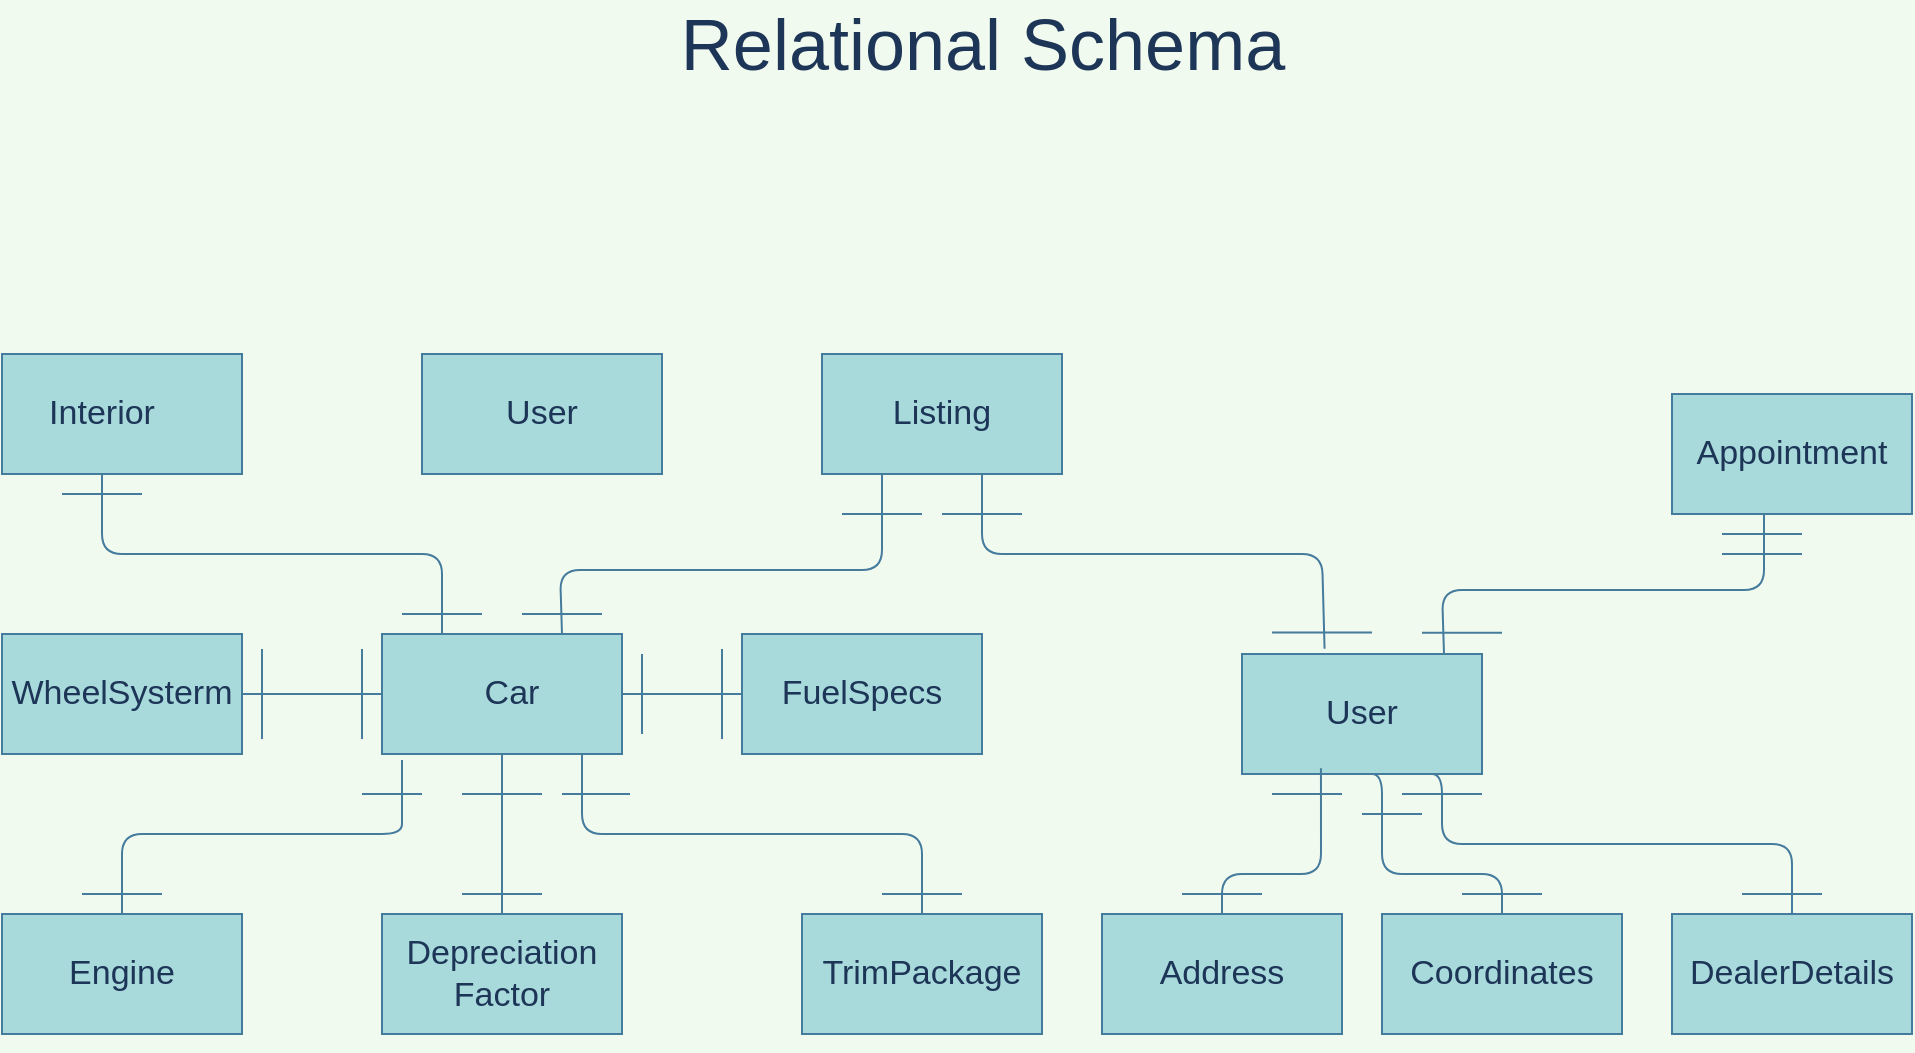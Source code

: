<mxfile version="14.5.10" type="device"><diagram id="W1GqJup9wNc6WtiXOJ7W" name="Page-1"><mxGraphModel dx="1123" dy="734" grid="1" gridSize="10" guides="1" tooltips="1" connect="1" arrows="1" fold="1" page="1" pageScale="1" pageWidth="850" pageHeight="1100" background="#F1FAEE" math="0" shadow="0"><root><mxCell id="0"/><mxCell id="1" parent="0"/><mxCell id="VJS7mcSHAPVx8ojferBD-5" value="" style="rounded=0;whiteSpace=wrap;html=1;labelBorderColor=none;fontSize=17;fillColor=#A8DADC;strokeColor=#457B9D;fontColor=#1D3557;" parent="1" vertex="1"><mxGeometry x="570" y="380" width="120" height="60" as="geometry"/></mxCell><mxCell id="VJS7mcSHAPVx8ojferBD-6" value="" style="rounded=0;whiteSpace=wrap;html=1;labelBorderColor=none;fontSize=17;fillColor=#A8DADC;strokeColor=#457B9D;fontColor=#1D3557;" parent="1" vertex="1"><mxGeometry x="380" y="240" width="120" height="60" as="geometry"/></mxCell><mxCell id="VJS7mcSHAPVx8ojferBD-7" value="WheelSysterm" style="rounded=0;whiteSpace=wrap;html=1;labelBorderColor=none;fontSize=17;fillColor=#A8DADC;strokeColor=#457B9D;fontColor=#1D3557;" parent="1" vertex="1"><mxGeometry x="380" y="380" width="120" height="60" as="geometry"/></mxCell><mxCell id="VJS7mcSHAPVx8ojferBD-8" value="Listing" style="rounded=0;whiteSpace=wrap;html=1;labelBorderColor=none;fontSize=17;fillColor=#A8DADC;strokeColor=#457B9D;fontColor=#1D3557;" parent="1" vertex="1"><mxGeometry x="790" y="240" width="120" height="60" as="geometry"/></mxCell><mxCell id="VJS7mcSHAPVx8ojferBD-9" value="Depreciation Factor" style="rounded=0;whiteSpace=wrap;html=1;labelBorderColor=none;fontSize=17;fillColor=#A8DADC;strokeColor=#457B9D;fontColor=#1D3557;" parent="1" vertex="1"><mxGeometry x="570" y="520" width="120" height="60" as="geometry"/></mxCell><mxCell id="VJS7mcSHAPVx8ojferBD-10" value="FuelSpecs" style="rounded=0;whiteSpace=wrap;html=1;labelBorderColor=none;fontSize=17;fillColor=#A8DADC;strokeColor=#457B9D;fontColor=#1D3557;" parent="1" vertex="1"><mxGeometry x="750" y="380" width="120" height="60" as="geometry"/></mxCell><mxCell id="VJS7mcSHAPVx8ojferBD-11" value="TrimPackage" style="rounded=0;whiteSpace=wrap;html=1;labelBorderColor=none;fontSize=17;fillColor=#A8DADC;strokeColor=#457B9D;fontColor=#1D3557;" parent="1" vertex="1"><mxGeometry x="780" y="520" width="120" height="60" as="geometry"/></mxCell><mxCell id="VJS7mcSHAPVx8ojferBD-12" value="Engine" style="rounded=0;whiteSpace=wrap;html=1;labelBorderColor=none;fontSize=17;fillColor=#A8DADC;strokeColor=#457B9D;fontColor=#1D3557;" parent="1" vertex="1"><mxGeometry x="380" y="520" width="120" height="60" as="geometry"/></mxCell><mxCell id="VJS7mcSHAPVx8ojferBD-13" value="" style="endArrow=none;html=1;entryX=0;entryY=0.5;entryDx=0;entryDy=0;labelBorderColor=none;fontSize=17;strokeColor=#457B9D;fontColor=#1D3557;labelBackgroundColor=#F1FAEE;" parent="1" target="VJS7mcSHAPVx8ojferBD-5" edge="1"><mxGeometry width="50" height="50" relative="1" as="geometry"><mxPoint x="500" y="410" as="sourcePoint"/><mxPoint x="550" y="360" as="targetPoint"/></mxGeometry></mxCell><mxCell id="VJS7mcSHAPVx8ojferBD-14" value="" style="endArrow=none;html=1;entryX=0.5;entryY=1;entryDx=0;entryDy=0;exitX=0.5;exitY=0;exitDx=0;exitDy=0;labelBorderColor=none;fontSize=17;strokeColor=#457B9D;fontColor=#1D3557;labelBackgroundColor=#F1FAEE;" parent="1" source="VJS7mcSHAPVx8ojferBD-9" target="VJS7mcSHAPVx8ojferBD-5" edge="1"><mxGeometry width="50" height="50" relative="1" as="geometry"><mxPoint x="617" y="510" as="sourcePoint"/><mxPoint x="680" y="460" as="targetPoint"/><Array as="points"><mxPoint x="630" y="480"/></Array></mxGeometry></mxCell><mxCell id="VJS7mcSHAPVx8ojferBD-16" value="" style="endArrow=none;html=1;labelBorderColor=none;fontSize=17;strokeColor=#457B9D;fontColor=#1D3557;labelBackgroundColor=#F1FAEE;" parent="1" edge="1"><mxGeometry width="50" height="50" relative="1" as="geometry"><mxPoint x="600" y="380" as="sourcePoint"/><mxPoint x="430" y="300" as="targetPoint"/><Array as="points"><mxPoint x="600" y="340"/><mxPoint x="430" y="340"/></Array></mxGeometry></mxCell><mxCell id="VJS7mcSHAPVx8ojferBD-18" value="" style="endArrow=none;html=1;labelBorderColor=none;fontSize=17;strokeColor=#457B9D;fontColor=#1D3557;labelBackgroundColor=#F1FAEE;" parent="1" edge="1"><mxGeometry width="50" height="50" relative="1" as="geometry"><mxPoint x="510" y="432.5" as="sourcePoint"/><mxPoint x="510" y="387.5" as="targetPoint"/></mxGeometry></mxCell><mxCell id="VJS7mcSHAPVx8ojferBD-19" value="" style="endArrow=none;html=1;labelBorderColor=none;fontSize=17;strokeColor=#457B9D;fontColor=#1D3557;labelBackgroundColor=#F1FAEE;" parent="1" edge="1"><mxGeometry width="50" height="50" relative="1" as="geometry"><mxPoint x="560" y="432.5" as="sourcePoint"/><mxPoint x="560" y="387.5" as="targetPoint"/></mxGeometry></mxCell><mxCell id="VJS7mcSHAPVx8ojferBD-21" value="" style="endArrow=none;html=1;labelBorderColor=none;fontSize=17;strokeColor=#457B9D;fontColor=#1D3557;labelBackgroundColor=#F1FAEE;" parent="1" edge="1"><mxGeometry width="50" height="50" relative="1" as="geometry"><mxPoint x="840" y="520" as="sourcePoint"/><mxPoint x="670" y="440" as="targetPoint"/><Array as="points"><mxPoint x="840" y="480"/><mxPoint x="670" y="480"/></Array></mxGeometry></mxCell><mxCell id="VJS7mcSHAPVx8ojferBD-22" value="" style="endArrow=none;html=1;entryX=0.5;entryY=0;entryDx=0;entryDy=0;labelBorderColor=none;fontSize=17;strokeColor=#457B9D;fontColor=#1D3557;labelBackgroundColor=#F1FAEE;" parent="1" target="VJS7mcSHAPVx8ojferBD-12" edge="1"><mxGeometry width="50" height="50" relative="1" as="geometry"><mxPoint x="580" y="443" as="sourcePoint"/><mxPoint x="440" y="440" as="targetPoint"/><Array as="points"><mxPoint x="580" y="460"/><mxPoint x="580" y="480"/><mxPoint x="440" y="480"/></Array></mxGeometry></mxCell><mxCell id="VJS7mcSHAPVx8ojferBD-23" value="" style="endArrow=none;html=1;entryX=0;entryY=0.5;entryDx=0;entryDy=0;labelBorderColor=none;fontSize=17;strokeColor=#457B9D;fontColor=#1D3557;labelBackgroundColor=#F1FAEE;" parent="1" target="VJS7mcSHAPVx8ojferBD-10" edge="1"><mxGeometry width="50" height="50" relative="1" as="geometry"><mxPoint x="690" y="410" as="sourcePoint"/><mxPoint x="680" y="380" as="targetPoint"/></mxGeometry></mxCell><mxCell id="VJS7mcSHAPVx8ojferBD-24" value="" style="endArrow=none;html=1;entryX=0.75;entryY=0;entryDx=0;entryDy=0;labelBorderColor=none;fontSize=17;strokeColor=#457B9D;fontColor=#1D3557;labelBackgroundColor=#F1FAEE;exitX=0.25;exitY=1;exitDx=0;exitDy=0;" parent="1" target="VJS7mcSHAPVx8ojferBD-5" edge="1" source="VJS7mcSHAPVx8ojferBD-8"><mxGeometry width="50" height="50" relative="1" as="geometry"><mxPoint x="820" y="310" as="sourcePoint"/><mxPoint x="659" y="368.02" as="targetPoint"/><Array as="points"><mxPoint x="820" y="348"/><mxPoint x="659" y="348.02"/></Array></mxGeometry></mxCell><mxCell id="VJS7mcSHAPVx8ojferBD-25" value="" style="endArrow=none;html=1;labelBorderColor=none;fontSize=17;strokeColor=#457B9D;fontColor=#1D3557;labelBackgroundColor=#F1FAEE;" parent="1" edge="1"><mxGeometry width="50" height="50" relative="1" as="geometry"><mxPoint x="580" y="370" as="sourcePoint"/><mxPoint x="620" y="370" as="targetPoint"/></mxGeometry></mxCell><mxCell id="VJS7mcSHAPVx8ojferBD-26" value="" style="endArrow=none;html=1;labelBorderColor=none;fontSize=17;strokeColor=#457B9D;fontColor=#1D3557;labelBackgroundColor=#F1FAEE;" parent="1" edge="1"><mxGeometry width="50" height="50" relative="1" as="geometry"><mxPoint x="640" y="370" as="sourcePoint"/><mxPoint x="680" y="370" as="targetPoint"/></mxGeometry></mxCell><mxCell id="VJS7mcSHAPVx8ojferBD-27" value="" style="endArrow=none;html=1;labelBorderColor=none;fontSize=17;strokeColor=#457B9D;fontColor=#1D3557;labelBackgroundColor=#F1FAEE;" parent="1" edge="1"><mxGeometry width="50" height="50" relative="1" as="geometry"><mxPoint x="700" y="430" as="sourcePoint"/><mxPoint x="700" y="390" as="targetPoint"/></mxGeometry></mxCell><mxCell id="VJS7mcSHAPVx8ojferBD-28" value="" style="endArrow=none;html=1;labelBorderColor=none;fontSize=17;strokeColor=#457B9D;fontColor=#1D3557;labelBackgroundColor=#F1FAEE;" parent="1" edge="1"><mxGeometry width="50" height="50" relative="1" as="geometry"><mxPoint x="660" y="460" as="sourcePoint"/><mxPoint x="694" y="460" as="targetPoint"/><Array as="points"/></mxGeometry></mxCell><mxCell id="VJS7mcSHAPVx8ojferBD-29" value="" style="endArrow=none;html=1;labelBorderColor=none;fontSize=17;strokeColor=#457B9D;fontColor=#1D3557;labelBackgroundColor=#F1FAEE;" parent="1" edge="1"><mxGeometry width="50" height="50" relative="1" as="geometry"><mxPoint x="610" y="460" as="sourcePoint"/><mxPoint x="650" y="460" as="targetPoint"/></mxGeometry></mxCell><mxCell id="VJS7mcSHAPVx8ojferBD-30" value="" style="endArrow=none;html=1;labelBorderColor=none;fontSize=17;strokeColor=#457B9D;fontColor=#1D3557;labelBackgroundColor=#F1FAEE;" parent="1" edge="1"><mxGeometry width="50" height="50" relative="1" as="geometry"><mxPoint x="560" y="460" as="sourcePoint"/><mxPoint x="590" y="460" as="targetPoint"/></mxGeometry></mxCell><mxCell id="VJS7mcSHAPVx8ojferBD-31" value="Car" style="text;html=1;strokeColor=none;fillColor=none;align=center;verticalAlign=middle;whiteSpace=wrap;rounded=0;labelBorderColor=none;fontSize=17;fontColor=#1D3557;" parent="1" vertex="1"><mxGeometry x="600" y="400" width="70" height="20" as="geometry"/></mxCell><mxCell id="VJS7mcSHAPVx8ojferBD-32" value="Interior" style="text;html=1;strokeColor=none;fillColor=none;align=center;verticalAlign=middle;whiteSpace=wrap;rounded=0;labelBorderColor=none;fontSize=17;fontColor=#1D3557;" parent="1" vertex="1"><mxGeometry x="410" y="260" width="40" height="20" as="geometry"/></mxCell><mxCell id="VJS7mcSHAPVx8ojferBD-45" value="" style="endArrow=none;html=1;labelBorderColor=none;fontSize=17;strokeColor=#457B9D;fontColor=#1D3557;labelBackgroundColor=#F1FAEE;" parent="1" edge="1"><mxGeometry width="50" height="50" relative="1" as="geometry"><mxPoint x="610" y="510" as="sourcePoint"/><mxPoint x="650" y="510" as="targetPoint"/><Array as="points"><mxPoint x="640" y="510"/></Array></mxGeometry></mxCell><mxCell id="VJS7mcSHAPVx8ojferBD-49" value="" style="endArrow=none;html=1;labelBorderColor=none;fontSize=17;strokeColor=#457B9D;fontColor=#1D3557;labelBackgroundColor=#F1FAEE;" parent="1" edge="1"><mxGeometry width="50" height="50" relative="1" as="geometry"><mxPoint x="820" y="510" as="sourcePoint"/><mxPoint x="860" y="510" as="targetPoint"/><Array as="points"><mxPoint x="850" y="510"/></Array></mxGeometry></mxCell><mxCell id="VJS7mcSHAPVx8ojferBD-51" value="" style="endArrow=none;html=1;labelBorderColor=none;fontSize=17;strokeColor=#457B9D;fontColor=#1D3557;labelBackgroundColor=#F1FAEE;" parent="1" edge="1"><mxGeometry width="50" height="50" relative="1" as="geometry"><mxPoint x="420" y="510" as="sourcePoint"/><mxPoint x="460" y="510" as="targetPoint"/><Array as="points"><mxPoint x="450" y="510"/></Array></mxGeometry></mxCell><mxCell id="VJS7mcSHAPVx8ojferBD-52" value="" style="endArrow=none;html=1;labelBorderColor=none;fontSize=17;strokeColor=#457B9D;fontColor=#1D3557;labelBackgroundColor=#F1FAEE;" parent="1" edge="1"><mxGeometry width="50" height="50" relative="1" as="geometry"><mxPoint x="410" y="310" as="sourcePoint"/><mxPoint x="450" y="310" as="targetPoint"/><Array as="points"><mxPoint x="440" y="310"/></Array></mxGeometry></mxCell><mxCell id="VJS7mcSHAPVx8ojferBD-58" value="" style="endArrow=none;html=1;labelBorderColor=none;fontSize=17;strokeColor=#457B9D;fontColor=#1D3557;labelBackgroundColor=#F1FAEE;" parent="1" edge="1"><mxGeometry width="50" height="50" relative="1" as="geometry"><mxPoint x="740" y="432.5" as="sourcePoint"/><mxPoint x="740" y="387.5" as="targetPoint"/></mxGeometry></mxCell><mxCell id="VJS7mcSHAPVx8ojferBD-59" value="" style="endArrow=none;html=1;labelBorderColor=none;fontSize=17;strokeColor=#457B9D;fontColor=#1D3557;labelBackgroundColor=#F1FAEE;exitX=0.344;exitY=-0.043;exitDx=0;exitDy=0;exitPerimeter=0;" parent="1" edge="1" source="VJS7mcSHAPVx8ojferBD-69"><mxGeometry width="50" height="50" relative="1" as="geometry"><mxPoint x="1040" y="380" as="sourcePoint"/><mxPoint x="870" y="300" as="targetPoint"/><Array as="points"><mxPoint x="1040" y="340"/><mxPoint x="870" y="340"/></Array></mxGeometry></mxCell><mxCell id="VJS7mcSHAPVx8ojferBD-62" value="" style="endArrow=none;html=1;labelBorderColor=none;fontSize=17;strokeColor=#457B9D;fontColor=#1D3557;labelBackgroundColor=#F1FAEE;" parent="1" edge="1"><mxGeometry width="50" height="50" relative="1" as="geometry"><mxPoint x="800" y="320" as="sourcePoint"/><mxPoint x="840" y="320" as="targetPoint"/><Array as="points"/></mxGeometry></mxCell><mxCell id="8_ONjDjPnMx_GNusaTxZ-3" style="edgeStyle=orthogonalEdgeStyle;rounded=1;orthogonalLoop=1;jettySize=auto;html=1;exitX=0.5;exitY=1;exitDx=0;exitDy=0;entryX=0.5;entryY=0;entryDx=0;entryDy=0;fontColor=#1D3557;strokeColor=#457B9D;fillColor=#A8DADC;endFill=0;endArrow=none;sketch=0;" edge="1" parent="1" source="VJS7mcSHAPVx8ojferBD-69" target="8_ONjDjPnMx_GNusaTxZ-2"><mxGeometry relative="1" as="geometry"><Array as="points"><mxPoint x="1070" y="450"/><mxPoint x="1070" y="500"/><mxPoint x="1130" y="500"/></Array></mxGeometry></mxCell><mxCell id="8_ONjDjPnMx_GNusaTxZ-9" style="edgeStyle=orthogonalEdgeStyle;rounded=1;orthogonalLoop=1;jettySize=auto;html=1;exitX=0.75;exitY=1;exitDx=0;exitDy=0;entryX=0.5;entryY=0;entryDx=0;entryDy=0;fontColor=#1D3557;strokeColor=#457B9D;fillColor=#A8DADC;endFill=0;endArrow=none;sketch=0;" edge="1" parent="1" source="VJS7mcSHAPVx8ojferBD-69" target="v5nHHOiwAO_BI3E4K7xh-4"><mxGeometry relative="1" as="geometry"><Array as="points"><mxPoint x="1100" y="450"/><mxPoint x="1100" y="485"/><mxPoint x="1275" y="485"/></Array></mxGeometry></mxCell><mxCell id="VJS7mcSHAPVx8ojferBD-69" value="User" style="rounded=0;whiteSpace=wrap;html=1;labelBorderColor=none;fontSize=17;fillColor=#A8DADC;strokeColor=#457B9D;fontColor=#1D3557;" parent="1" vertex="1"><mxGeometry x="1000" y="390" width="120" height="60" as="geometry"/></mxCell><mxCell id="uAfk1vnwgpmhD_dbk1Fe-1" style="edgeStyle=orthogonalEdgeStyle;curved=0;rounded=1;sketch=0;orthogonalLoop=1;jettySize=auto;html=1;exitX=0.5;exitY=0;exitDx=0;exitDy=0;strokeColor=#457B9D;fillColor=#A8DADC;fontColor=#1D3557;endArrow=none;endFill=0;entryX=0.329;entryY=0.953;entryDx=0;entryDy=0;entryPerimeter=0;" parent="1" source="VJS7mcSHAPVx8ojferBD-72" target="VJS7mcSHAPVx8ojferBD-69" edge="1"><mxGeometry relative="1" as="geometry"><mxPoint x="1040" y="452" as="targetPoint"/><Array as="points"><mxPoint x="990" y="500"/><mxPoint x="1040" y="500"/></Array></mxGeometry></mxCell><mxCell id="VJS7mcSHAPVx8ojferBD-72" value="Address" style="rounded=0;whiteSpace=wrap;html=1;labelBorderColor=none;fontSize=17;fillColor=#A8DADC;strokeColor=#457B9D;fontColor=#1D3557;" parent="1" vertex="1"><mxGeometry x="930" y="520" width="120" height="60" as="geometry"/></mxCell><mxCell id="VJS7mcSHAPVx8ojferBD-83" value="" style="endArrow=none;html=1;labelBorderColor=none;fontSize=17;strokeColor=#457B9D;fontColor=#1D3557;labelBackgroundColor=#F1FAEE;" parent="1" edge="1"><mxGeometry width="50" height="50" relative="1" as="geometry"><mxPoint x="850" y="320" as="sourcePoint"/><mxPoint x="890" y="320" as="targetPoint"/></mxGeometry></mxCell><mxCell id="VJS7mcSHAPVx8ojferBD-84" value="" style="endArrow=none;html=1;labelBorderColor=none;fontSize=17;strokeColor=#457B9D;fontColor=#1D3557;labelBackgroundColor=#F1FAEE;" parent="1" edge="1"><mxGeometry width="50" height="50" relative="1" as="geometry"><mxPoint x="1015" y="379.31" as="sourcePoint"/><mxPoint x="1065" y="379.31" as="targetPoint"/></mxGeometry></mxCell><mxCell id="ADusKvkkRDpPRXBpd2Ap-1" value="&lt;font style=&quot;font-size: 36px&quot;&gt;Relational Schema&lt;/font&gt;" style="text;html=1;align=center;verticalAlign=middle;resizable=0;points=[];autosize=1;fontColor=#1D3557;" parent="1" vertex="1"><mxGeometry x="710" y="70" width="320" height="30" as="geometry"/></mxCell><mxCell id="uAfk1vnwgpmhD_dbk1Fe-3" value="" style="endArrow=none;html=1;labelBorderColor=none;fontSize=17;strokeColor=#457B9D;fontColor=#1D3557;labelBackgroundColor=#F1FAEE;" parent="1" edge="1"><mxGeometry width="50" height="50" relative="1" as="geometry"><mxPoint x="970" y="510" as="sourcePoint"/><mxPoint x="1010" y="510" as="targetPoint"/><Array as="points"><mxPoint x="1000" y="510"/></Array></mxGeometry></mxCell><mxCell id="uAfk1vnwgpmhD_dbk1Fe-4" value="" style="endArrow=none;html=1;labelBorderColor=none;fontSize=17;strokeColor=#457B9D;fontColor=#1D3557;labelBackgroundColor=#F1FAEE;" parent="1" edge="1"><mxGeometry width="50" height="50" relative="1" as="geometry"><mxPoint x="1015" y="460" as="sourcePoint"/><mxPoint x="1050" y="460" as="targetPoint"/></mxGeometry></mxCell><mxCell id="v5nHHOiwAO_BI3E4K7xh-3" value="Appointment" style="rounded=0;whiteSpace=wrap;html=1;labelBorderColor=none;fontSize=17;fillColor=#A8DADC;strokeColor=#457B9D;fontColor=#1D3557;" parent="1" vertex="1"><mxGeometry x="1215" y="260" width="120" height="60" as="geometry"/></mxCell><mxCell id="v5nHHOiwAO_BI3E4K7xh-4" value="DealerDetails" style="rounded=0;whiteSpace=wrap;html=1;labelBorderColor=none;fontSize=17;fillColor=#A8DADC;strokeColor=#457B9D;fontColor=#1D3557;" parent="1" vertex="1"><mxGeometry x="1215" y="520" width="120" height="60" as="geometry"/></mxCell><mxCell id="v5nHHOiwAO_BI3E4K7xh-5" value="" style="endArrow=none;html=1;entryX=0.75;entryY=0;entryDx=0;entryDy=0;labelBorderColor=none;fontSize=17;strokeColor=#457B9D;fontColor=#1D3557;labelBackgroundColor=#F1FAEE;" parent="1" edge="1"><mxGeometry width="50" height="50" relative="1" as="geometry"><mxPoint x="1261" y="320" as="sourcePoint"/><mxPoint x="1101" y="390" as="targetPoint"/><Array as="points"><mxPoint x="1261" y="358"/><mxPoint x="1100" y="358.02"/></Array></mxGeometry></mxCell><mxCell id="v5nHHOiwAO_BI3E4K7xh-7" value="" style="endArrow=none;html=1;labelBorderColor=none;fontSize=17;strokeColor=#457B9D;fontColor=#1D3557;labelBackgroundColor=#F1FAEE;" parent="1" edge="1"><mxGeometry width="50" height="50" relative="1" as="geometry"><mxPoint x="1080" y="460" as="sourcePoint"/><mxPoint x="1120" y="460" as="targetPoint"/><Array as="points"><mxPoint x="1110" y="460"/></Array></mxGeometry></mxCell><mxCell id="v5nHHOiwAO_BI3E4K7xh-9" value="" style="endArrow=none;html=1;labelBorderColor=none;fontSize=17;strokeColor=#457B9D;fontColor=#1D3557;labelBackgroundColor=#F1FAEE;" parent="1" edge="1"><mxGeometry width="50" height="50" relative="1" as="geometry"><mxPoint x="1250" y="510" as="sourcePoint"/><mxPoint x="1290" y="510" as="targetPoint"/><Array as="points"><mxPoint x="1280" y="510"/></Array></mxGeometry></mxCell><mxCell id="v5nHHOiwAO_BI3E4K7xh-10" value="" style="endArrow=none;html=1;labelBorderColor=none;fontSize=17;strokeColor=#457B9D;fontColor=#1D3557;labelBackgroundColor=#F1FAEE;" parent="1" edge="1"><mxGeometry width="50" height="50" relative="1" as="geometry"><mxPoint x="1240" y="330" as="sourcePoint"/><mxPoint x="1280" y="330" as="targetPoint"/><Array as="points"><mxPoint x="1270" y="330"/></Array></mxGeometry></mxCell><mxCell id="v5nHHOiwAO_BI3E4K7xh-11" value="" style="endArrow=none;html=1;labelBorderColor=none;fontSize=17;strokeColor=#457B9D;fontColor=#1D3557;labelBackgroundColor=#F1FAEE;" parent="1" edge="1"><mxGeometry width="50" height="50" relative="1" as="geometry"><mxPoint x="1240" y="340" as="sourcePoint"/><mxPoint x="1280" y="340" as="targetPoint"/><Array as="points"><mxPoint x="1270" y="340"/></Array></mxGeometry></mxCell><mxCell id="v5nHHOiwAO_BI3E4K7xh-12" value="" style="endArrow=none;html=1;labelBorderColor=none;fontSize=17;strokeColor=#457B9D;fontColor=#1D3557;labelBackgroundColor=#F1FAEE;" parent="1" edge="1"><mxGeometry width="50" height="50" relative="1" as="geometry"><mxPoint x="1090" y="379.43" as="sourcePoint"/><mxPoint x="1130" y="379.43" as="targetPoint"/><Array as="points"><mxPoint x="1120" y="379.43"/></Array></mxGeometry></mxCell><mxCell id="8_ONjDjPnMx_GNusaTxZ-1" value="" style="endArrow=none;html=1;labelBorderColor=none;fontSize=17;strokeColor=#457B9D;fontColor=#1D3557;labelBackgroundColor=#F1FAEE;" edge="1" parent="1"><mxGeometry width="50" height="50" relative="1" as="geometry"><mxPoint x="980" y="520" as="sourcePoint"/><mxPoint x="1020" y="520" as="targetPoint"/><Array as="points"><mxPoint x="1010" y="520"/></Array></mxGeometry></mxCell><mxCell id="8_ONjDjPnMx_GNusaTxZ-2" value="Coordinates" style="rounded=0;whiteSpace=wrap;html=1;labelBorderColor=none;fontSize=17;fillColor=#A8DADC;strokeColor=#457B9D;fontColor=#1D3557;" vertex="1" parent="1"><mxGeometry x="1070" y="520" width="120" height="60" as="geometry"/></mxCell><mxCell id="8_ONjDjPnMx_GNusaTxZ-5" value="" style="endArrow=none;html=1;labelBorderColor=none;fontSize=17;strokeColor=#457B9D;fontColor=#1D3557;labelBackgroundColor=#F1FAEE;" edge="1" parent="1"><mxGeometry width="50" height="50" relative="1" as="geometry"><mxPoint x="1060" y="470" as="sourcePoint"/><mxPoint x="1090" y="470" as="targetPoint"/></mxGeometry></mxCell><mxCell id="8_ONjDjPnMx_GNusaTxZ-7" value="" style="endArrow=none;html=1;labelBorderColor=none;fontSize=17;strokeColor=#457B9D;fontColor=#1D3557;labelBackgroundColor=#F1FAEE;" edge="1" parent="1"><mxGeometry width="50" height="50" relative="1" as="geometry"><mxPoint x="1110" y="510" as="sourcePoint"/><mxPoint x="1150" y="510" as="targetPoint"/><Array as="points"/></mxGeometry></mxCell><mxCell id="8_ONjDjPnMx_GNusaTxZ-8" style="edgeStyle=orthogonalEdgeStyle;rounded=0;orthogonalLoop=1;jettySize=auto;html=1;exitX=0.5;exitY=1;exitDx=0;exitDy=0;" edge="1" parent="1" source="v5nHHOiwAO_BI3E4K7xh-4" target="v5nHHOiwAO_BI3E4K7xh-4"><mxGeometry relative="1" as="geometry"/></mxCell><mxCell id="8_ONjDjPnMx_GNusaTxZ-12" value="User" style="rounded=0;whiteSpace=wrap;html=1;labelBorderColor=none;fontSize=17;fillColor=#A8DADC;strokeColor=#457B9D;fontColor=#1D3557;" vertex="1" parent="1"><mxGeometry x="590" y="240" width="120" height="60" as="geometry"/></mxCell></root></mxGraphModel></diagram></mxfile>